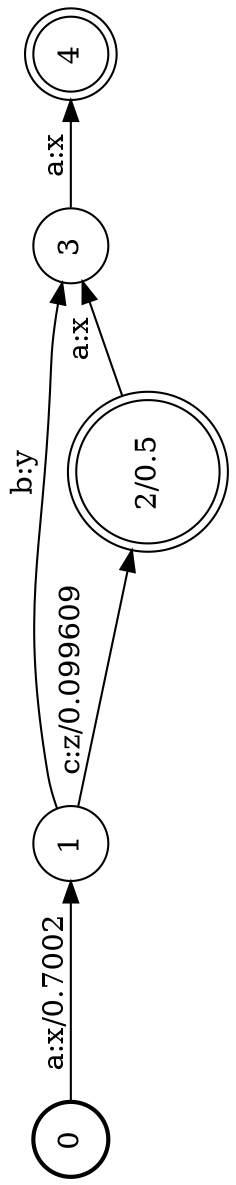 digraph FST {
rankdir = LR;
size = "8.5,11";
label = "";
center = 1;
orientation = Landscape;
ranksep = "0.4";
nodesep = "0.25";
0 [label = "0", shape = circle, style = bold, fontsize = 14]
	0 -> 1 [label = "a:x/0.7002", fontsize = 14];
1 [label = "1", shape = circle, style = solid, fontsize = 14]
	1 -> 3 [label = "b:y", fontsize = 14];
	1 -> 2 [label = "c:z/0.099609", fontsize = 14];
2 [label = "2/0.5", shape = doublecircle, style = solid, fontsize = 14]
	2 -> 3 [label = "a:x", fontsize = 14];
3 [label = "3", shape = circle, style = solid, fontsize = 14]
	3 -> 4 [label = "a:x", fontsize = 14];
4 [label = "4", shape = doublecircle, style = solid, fontsize = 14]
}
